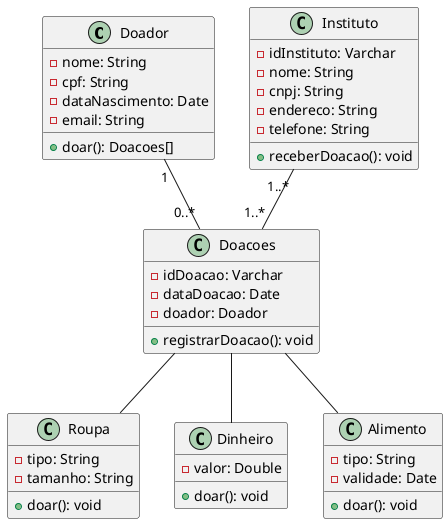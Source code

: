 @startuml DGCPSC
class Doador {
  - nome: String
  - cpf: String
  - dataNascimento: Date 
  - email: String
  + doar(): Doacoes[]
}

class Doacoes {
  - idDoacao: Varchar
  - dataDoacao: Date
  - doador: Doador
  + registrarDoacao(): void
}

class Roupa {
  - tipo: String
  - tamanho: String
  + doar(): void
}

class Dinheiro {
  - valor: Double
  + doar(): void
}

class Alimento {
  - tipo: String
  - validade: Date
  + doar(): void
}

class Instituto {
  - idInstituto: Varchar
  - nome: String
  - cnpj: String
  - endereco: String
  - telefone: String
  + receberDoacao(): void
}

Doador "1" -- "0..*" Doacoes
Doacoes -- Roupa
Doacoes -- Dinheiro
Doacoes -- Alimento
Instituto "1..*" -- "1..*" Doacoes